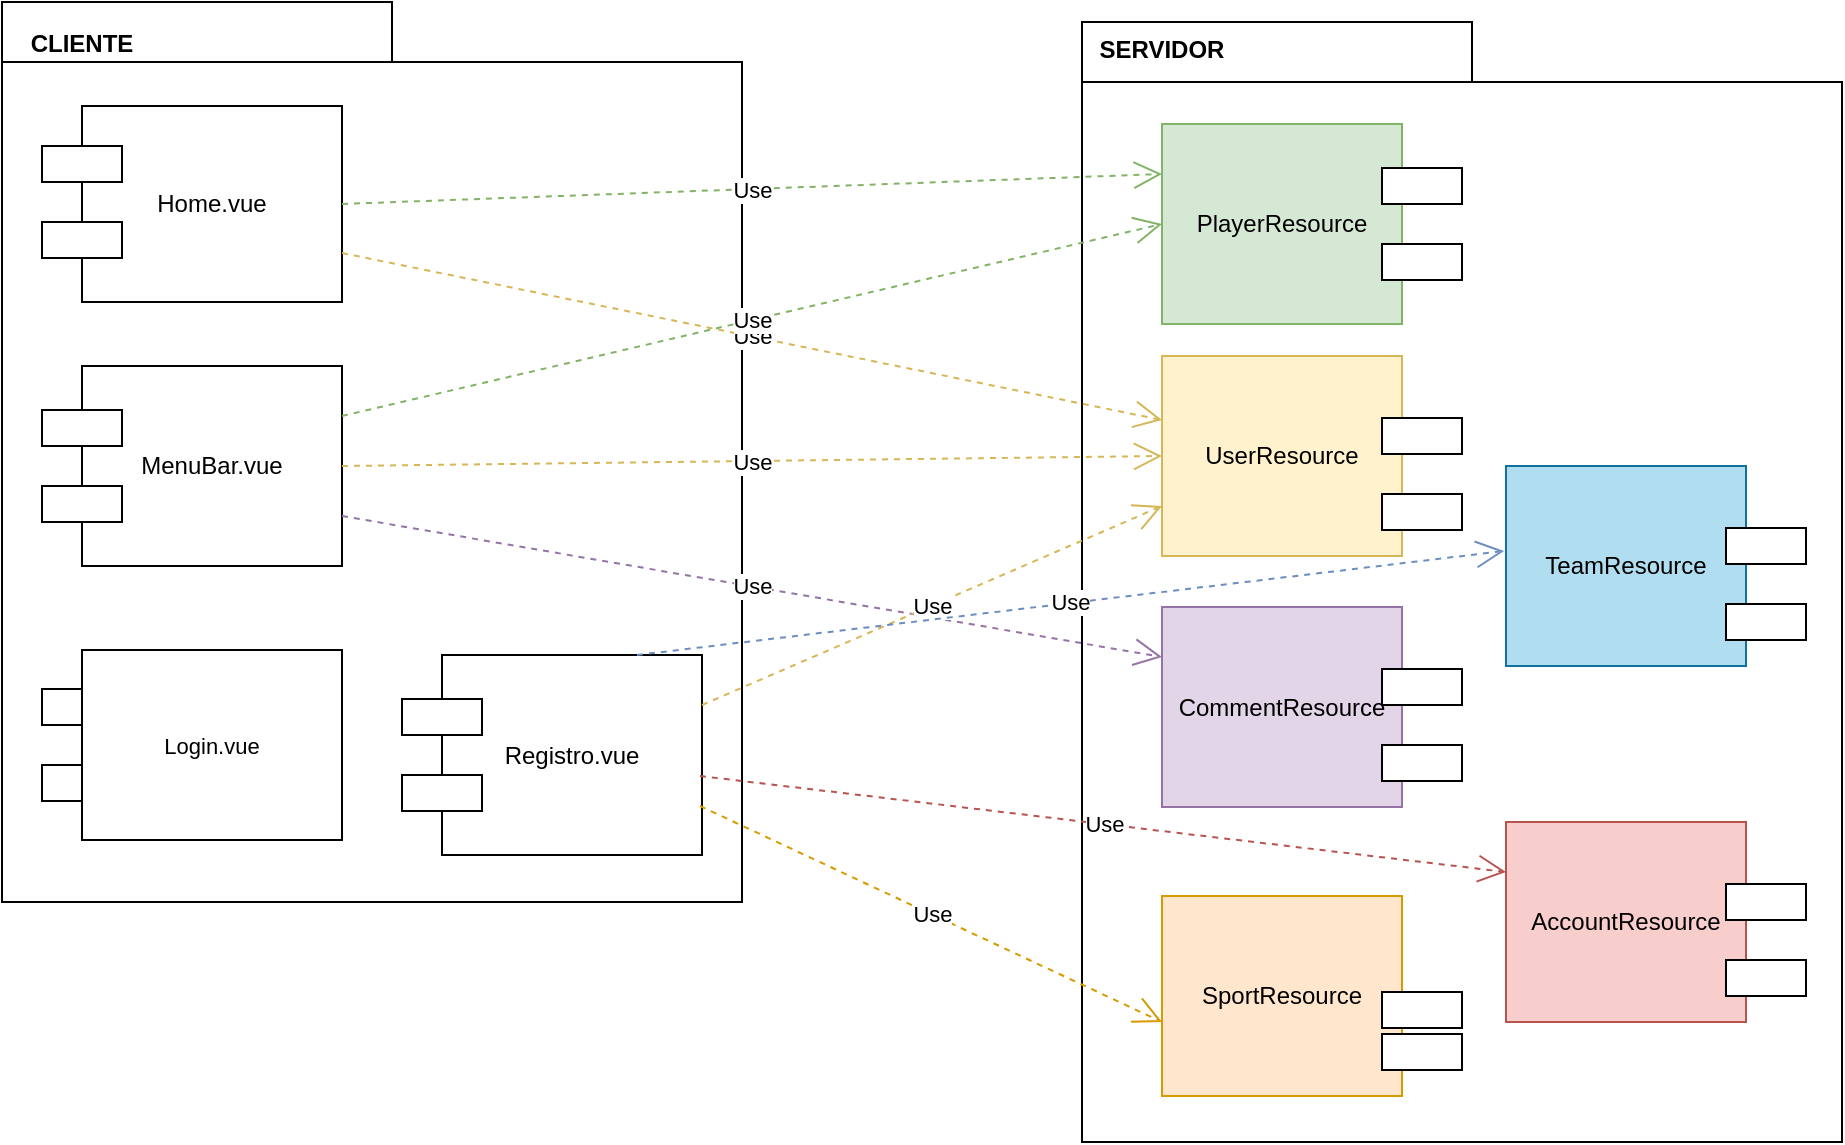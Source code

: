<mxfile version="10.7.5" type="device"><diagram id="qDRfGwPWwqNrgD3D_uTH" name="Page-1"><mxGraphModel dx="918" dy="1701" grid="1" gridSize="10" guides="1" tooltips="1" connect="1" arrows="1" fold="1" page="1" pageScale="1" pageWidth="827" pageHeight="1169" math="0" shadow="0"><root><mxCell id="0"/><mxCell id="1" parent="0"/><mxCell id="4OftyYT4Xu0uSEjtU4bf-14" value="" style="shape=folder;fontStyle=1;spacingTop=10;tabWidth=195;tabHeight=30;tabPosition=left;html=1;gradientColor=none;" parent="1" vertex="1"><mxGeometry x="540" y="-10" width="380" height="560" as="geometry"/></mxCell><mxCell id="4OftyYT4Xu0uSEjtU4bf-13" value="" style="shape=folder;fontStyle=1;spacingTop=10;tabWidth=195;tabHeight=30;tabPosition=left;html=1;gradientColor=none;" parent="1" vertex="1"><mxGeometry y="-20" width="370" height="450" as="geometry"/></mxCell><mxCell id="4OftyYT4Xu0uSEjtU4bf-1" value="Home.vue" style="rounded=0;whiteSpace=wrap;html=1;" parent="1" vertex="1"><mxGeometry x="40" y="32" width="130" height="98" as="geometry"/></mxCell><mxCell id="4OftyYT4Xu0uSEjtU4bf-12" value="Registro.vue" style="rounded=0;whiteSpace=wrap;html=1;" parent="1" vertex="1"><mxGeometry x="220" y="306.5" width="130" height="100" as="geometry"/></mxCell><mxCell id="4OftyYT4Xu0uSEjtU4bf-15" value="CLIENTE" style="text;align=center;fontStyle=1;verticalAlign=middle;spacingLeft=3;spacingRight=3;strokeColor=none;rotatable=0;points=[[0,0.5],[1,0.5]];portConstraint=eastwest;gradientColor=none;" parent="1" vertex="1"><mxGeometry y="-13" width="80" height="26" as="geometry"/></mxCell><mxCell id="4OftyYT4Xu0uSEjtU4bf-16" value="SERVIDOR" style="text;align=center;fontStyle=1;verticalAlign=middle;spacingLeft=3;spacingRight=3;strokeColor=none;rotatable=0;points=[[0,0.5],[1,0.5]];portConstraint=eastwest;gradientColor=none;" parent="1" vertex="1"><mxGeometry x="540" y="-10" width="80" height="26" as="geometry"/></mxCell><mxCell id="4OftyYT4Xu0uSEjtU4bf-37" style="edgeStyle=orthogonalEdgeStyle;rounded=0;orthogonalLoop=1;jettySize=auto;html=1;exitX=0.75;exitY=1;exitDx=0;exitDy=0;entryX=0.75;entryY=1;entryDx=0;entryDy=0;" parent="1" source="4OftyYT4Xu0uSEjtU4bf-27" target="4OftyYT4Xu0uSEjtU4bf-27" edge="1"><mxGeometry relative="1" as="geometry"><mxPoint x="110" y="415" as="targetPoint"/></mxGeometry></mxCell><mxCell id="4OftyYT4Xu0uSEjtU4bf-27" value="MenuBar.vue" style="rounded=0;whiteSpace=wrap;html=1;" parent="1" vertex="1"><mxGeometry x="40" y="162" width="130" height="100" as="geometry"/></mxCell><mxCell id="4OftyYT4Xu0uSEjtU4bf-60" value="UserResource" style="rounded=0;whiteSpace=wrap;html=1;fillColor=#fff2cc;strokeColor=#d6b656;" parent="1" vertex="1"><mxGeometry x="580" y="157" width="120" height="100" as="geometry"/></mxCell><mxCell id="4OftyYT4Xu0uSEjtU4bf-73" value="PlayerResource" style="rounded=0;whiteSpace=wrap;html=1;fillColor=#d5e8d4;strokeColor=#82b366;" parent="1" vertex="1"><mxGeometry x="580" y="41" width="120" height="100" as="geometry"/></mxCell><mxCell id="BBbeqQ1JuA1nMkCf6AvL-15" value="" style="verticalLabelPosition=bottom;verticalAlign=top;html=1;shape=mxgraph.basic.rect;fillColor=#ffffff;fillColor2=none;strokeColor=#000000;strokeWidth=1;size=20;indent=5;shadow=0;" vertex="1" parent="1"><mxGeometry x="20" y="52" width="40" height="18" as="geometry"/></mxCell><mxCell id="BBbeqQ1JuA1nMkCf6AvL-16" value="" style="verticalLabelPosition=bottom;verticalAlign=top;html=1;shape=mxgraph.basic.rect;fillColor=#ffffff;fillColor2=none;strokeColor=#000000;strokeWidth=1;size=20;indent=5;shadow=0;" vertex="1" parent="1"><mxGeometry x="20" y="90" width="40" height="18" as="geometry"/></mxCell><mxCell id="BBbeqQ1JuA1nMkCf6AvL-17" value="" style="verticalLabelPosition=bottom;verticalAlign=top;html=1;shape=mxgraph.basic.rect;fillColor=#ffffff;fillColor2=none;strokeColor=#000000;strokeWidth=1;size=20;indent=5;shadow=0;" vertex="1" parent="1"><mxGeometry x="200" y="328.5" width="40" height="18" as="geometry"/></mxCell><mxCell id="BBbeqQ1JuA1nMkCf6AvL-18" value="" style="verticalLabelPosition=bottom;verticalAlign=top;html=1;shape=mxgraph.basic.rect;fillColor=#ffffff;fillColor2=none;strokeColor=#000000;strokeWidth=1;size=20;indent=5;shadow=0;" vertex="1" parent="1"><mxGeometry x="200" y="366.5" width="40" height="18" as="geometry"/></mxCell><mxCell id="BBbeqQ1JuA1nMkCf6AvL-19" value="" style="verticalLabelPosition=bottom;verticalAlign=top;html=1;shape=mxgraph.basic.rect;fillColor=#ffffff;fillColor2=none;strokeColor=#000000;strokeWidth=1;size=20;indent=5;shadow=0;" vertex="1" parent="1"><mxGeometry x="20" y="184" width="40" height="18" as="geometry"/></mxCell><mxCell id="BBbeqQ1JuA1nMkCf6AvL-20" value="" style="verticalLabelPosition=bottom;verticalAlign=top;html=1;shape=mxgraph.basic.rect;fillColor=#ffffff;fillColor2=none;strokeColor=#000000;strokeWidth=1;size=20;indent=5;shadow=0;" vertex="1" parent="1"><mxGeometry x="20" y="222" width="40" height="18" as="geometry"/></mxCell><mxCell id="BBbeqQ1JuA1nMkCf6AvL-21" value="" style="verticalLabelPosition=bottom;verticalAlign=top;html=1;shape=mxgraph.basic.rect;fillColor=#ffffff;fillColor2=none;strokeColor=#000000;strokeWidth=1;size=20;indent=5;shadow=0;" vertex="1" parent="1"><mxGeometry x="20" y="323.5" width="40" height="18" as="geometry"/></mxCell><mxCell id="BBbeqQ1JuA1nMkCf6AvL-22" value="" style="verticalLabelPosition=bottom;verticalAlign=top;html=1;shape=mxgraph.basic.rect;fillColor=#ffffff;fillColor2=none;strokeColor=#000000;strokeWidth=1;size=20;indent=5;shadow=0;" vertex="1" parent="1"><mxGeometry x="20" y="361.5" width="40" height="18" as="geometry"/></mxCell><mxCell id="BBbeqQ1JuA1nMkCf6AvL-29" value="" style="verticalLabelPosition=bottom;verticalAlign=top;html=1;shape=mxgraph.basic.rect;fillColor=#ffffff;fillColor2=none;strokeColor=#000000;strokeWidth=1;size=20;indent=5;shadow=0;" vertex="1" parent="1"><mxGeometry x="690" y="63" width="40" height="18" as="geometry"/></mxCell><mxCell id="BBbeqQ1JuA1nMkCf6AvL-30" value="" style="verticalLabelPosition=bottom;verticalAlign=top;html=1;shape=mxgraph.basic.rect;fillColor=#ffffff;fillColor2=none;strokeColor=#000000;strokeWidth=1;size=20;indent=5;shadow=0;" vertex="1" parent="1"><mxGeometry x="690" y="101" width="40" height="18" as="geometry"/></mxCell><mxCell id="BBbeqQ1JuA1nMkCf6AvL-31" value="" style="verticalLabelPosition=bottom;verticalAlign=top;html=1;shape=mxgraph.basic.rect;fillColor=#ffffff;fillColor2=none;strokeColor=#000000;strokeWidth=1;size=20;indent=5;shadow=0;" vertex="1" parent="1"><mxGeometry x="690" y="188" width="40" height="18" as="geometry"/></mxCell><mxCell id="BBbeqQ1JuA1nMkCf6AvL-32" value="" style="verticalLabelPosition=bottom;verticalAlign=top;html=1;shape=mxgraph.basic.rect;fillColor=#ffffff;fillColor2=none;strokeColor=#000000;strokeWidth=1;size=20;indent=5;shadow=0;" vertex="1" parent="1"><mxGeometry x="690" y="226" width="40" height="18" as="geometry"/></mxCell><mxCell id="BBbeqQ1JuA1nMkCf6AvL-44" value="&lt;span style=&quot;font-size: 11px&quot;&gt;Login.vue&lt;/span&gt;" style="rounded=0;whiteSpace=wrap;html=1;" vertex="1" parent="1"><mxGeometry x="40" y="304" width="130" height="95" as="geometry"/></mxCell><mxCell id="BBbeqQ1JuA1nMkCf6AvL-54" value="CommentResource" style="rounded=0;whiteSpace=wrap;html=1;fillColor=#e1d5e7;strokeColor=#9673a6;" vertex="1" parent="1"><mxGeometry x="580" y="282.5" width="120" height="100" as="geometry"/></mxCell><mxCell id="BBbeqQ1JuA1nMkCf6AvL-55" value="" style="verticalLabelPosition=bottom;verticalAlign=top;html=1;shape=mxgraph.basic.rect;fillColor=#ffffff;fillColor2=none;strokeColor=#000000;strokeWidth=1;size=20;indent=5;shadow=0;" vertex="1" parent="1"><mxGeometry x="690" y="313.5" width="40" height="18" as="geometry"/></mxCell><mxCell id="BBbeqQ1JuA1nMkCf6AvL-56" value="" style="verticalLabelPosition=bottom;verticalAlign=top;html=1;shape=mxgraph.basic.rect;fillColor=#ffffff;fillColor2=none;strokeColor=#000000;strokeWidth=1;size=20;indent=5;shadow=0;" vertex="1" parent="1"><mxGeometry x="690" y="351.5" width="40" height="18" as="geometry"/></mxCell><mxCell id="BBbeqQ1JuA1nMkCf6AvL-61" value="Use" style="endArrow=open;endSize=12;dashed=1;html=1;fillColor=#d5e8d4;strokeColor=#82b366;exitX=1;exitY=0.5;exitDx=0;exitDy=0;entryX=0;entryY=0.25;entryDx=0;entryDy=0;" edge="1" parent="1" source="4OftyYT4Xu0uSEjtU4bf-1" target="4OftyYT4Xu0uSEjtU4bf-73"><mxGeometry width="160" relative="1" as="geometry"><mxPoint x="180" y="67" as="sourcePoint"/><mxPoint x="630" y="67" as="targetPoint"/></mxGeometry></mxCell><mxCell id="BBbeqQ1JuA1nMkCf6AvL-77" value="TeamResource&lt;br&gt;" style="rounded=0;whiteSpace=wrap;html=1;fillColor=#b1ddf0;strokeColor=#10739e;" vertex="1" parent="1"><mxGeometry x="752" y="212" width="120" height="100" as="geometry"/></mxCell><mxCell id="BBbeqQ1JuA1nMkCf6AvL-78" value="" style="verticalLabelPosition=bottom;verticalAlign=top;html=1;shape=mxgraph.basic.rect;fillColor2=none;strokeWidth=1;size=20;indent=5;shadow=0;" vertex="1" parent="1"><mxGeometry x="862" y="243" width="40" height="18" as="geometry"/></mxCell><mxCell id="BBbeqQ1JuA1nMkCf6AvL-79" value="" style="verticalLabelPosition=bottom;verticalAlign=top;html=1;shape=mxgraph.basic.rect;fillColor2=none;strokeWidth=1;size=20;indent=5;shadow=0;" vertex="1" parent="1"><mxGeometry x="862" y="281" width="40" height="18" as="geometry"/></mxCell><mxCell id="BBbeqQ1JuA1nMkCf6AvL-105" value="SportResource" style="rounded=0;whiteSpace=wrap;html=1;fillColor=#ffe6cc;strokeColor=#d79b00;" vertex="1" parent="1"><mxGeometry x="580" y="427" width="120" height="100" as="geometry"/></mxCell><mxCell id="BBbeqQ1JuA1nMkCf6AvL-106" value="" style="verticalLabelPosition=bottom;verticalAlign=top;html=1;shape=mxgraph.basic.rect;fillColor=#ffffff;fillColor2=none;strokeColor=#000000;strokeWidth=1;size=20;indent=5;shadow=0;" vertex="1" parent="1"><mxGeometry x="690" y="475" width="40" height="18" as="geometry"/></mxCell><mxCell id="BBbeqQ1JuA1nMkCf6AvL-107" value="" style="verticalLabelPosition=bottom;verticalAlign=top;html=1;shape=mxgraph.basic.rect;fillColor=#ffffff;fillColor2=none;strokeColor=#000000;strokeWidth=1;size=20;indent=5;shadow=0;" vertex="1" parent="1"><mxGeometry x="690" y="496" width="40" height="18" as="geometry"/></mxCell><mxCell id="BBbeqQ1JuA1nMkCf6AvL-108" value="AccountResource&lt;br&gt;" style="rounded=0;whiteSpace=wrap;html=1;fillColor=#f8cecc;strokeColor=#b85450;" vertex="1" parent="1"><mxGeometry x="752" y="390" width="120" height="100" as="geometry"/></mxCell><mxCell id="BBbeqQ1JuA1nMkCf6AvL-109" value="" style="verticalLabelPosition=bottom;verticalAlign=top;html=1;shape=mxgraph.basic.rect;fillColor2=none;strokeWidth=1;size=20;indent=5;shadow=0;" vertex="1" parent="1"><mxGeometry x="862" y="421" width="40" height="18" as="geometry"/></mxCell><mxCell id="BBbeqQ1JuA1nMkCf6AvL-110" value="" style="verticalLabelPosition=bottom;verticalAlign=top;html=1;shape=mxgraph.basic.rect;fillColor2=none;strokeWidth=1;size=20;indent=5;shadow=0;" vertex="1" parent="1"><mxGeometry x="862" y="459" width="40" height="18" as="geometry"/></mxCell><mxCell id="BBbeqQ1JuA1nMkCf6AvL-111" value="Use" style="endArrow=open;endSize=12;dashed=1;html=1;fillColor=#fff2cc;strokeColor=#d6b656;exitX=1;exitY=0.75;exitDx=0;exitDy=0;entryX=0;entryY=0.32;entryDx=0;entryDy=0;entryPerimeter=0;" edge="1" parent="1" source="4OftyYT4Xu0uSEjtU4bf-1" target="4OftyYT4Xu0uSEjtU4bf-60"><mxGeometry width="160" relative="1" as="geometry"><mxPoint x="180" y="91" as="sourcePoint"/><mxPoint x="590" y="107" as="targetPoint"/></mxGeometry></mxCell><mxCell id="BBbeqQ1JuA1nMkCf6AvL-112" value="Use" style="endArrow=open;endSize=12;dashed=1;html=1;fillColor=#d5e8d4;strokeColor=#82b366;exitX=1;exitY=0.25;exitDx=0;exitDy=0;entryX=0;entryY=0.5;entryDx=0;entryDy=0;" edge="1" parent="1" source="4OftyYT4Xu0uSEjtU4bf-27" target="4OftyYT4Xu0uSEjtU4bf-73"><mxGeometry width="160" relative="1" as="geometry"><mxPoint x="180" y="116" as="sourcePoint"/><mxPoint x="590" y="252" as="targetPoint"/></mxGeometry></mxCell><mxCell id="BBbeqQ1JuA1nMkCf6AvL-113" value="Use" style="endArrow=open;endSize=12;dashed=1;html=1;fillColor=#fff2cc;strokeColor=#d6b656;exitX=1;exitY=0.5;exitDx=0;exitDy=0;entryX=0;entryY=0.5;entryDx=0;entryDy=0;" edge="1" parent="1" source="4OftyYT4Xu0uSEjtU4bf-27" target="4OftyYT4Xu0uSEjtU4bf-60"><mxGeometry width="160" relative="1" as="geometry"><mxPoint x="180" y="197" as="sourcePoint"/><mxPoint x="590" y="132" as="targetPoint"/></mxGeometry></mxCell><mxCell id="BBbeqQ1JuA1nMkCf6AvL-114" value="Use" style="endArrow=open;endSize=12;dashed=1;html=1;fillColor=#e1d5e7;strokeColor=#9673a6;exitX=1;exitY=0.75;exitDx=0;exitDy=0;entryX=0;entryY=0.25;entryDx=0;entryDy=0;" edge="1" parent="1" source="4OftyYT4Xu0uSEjtU4bf-27" target="BBbeqQ1JuA1nMkCf6AvL-54"><mxGeometry width="160" relative="1" as="geometry"><mxPoint x="180" y="222" as="sourcePoint"/><mxPoint x="590" y="270" as="targetPoint"/></mxGeometry></mxCell><mxCell id="BBbeqQ1JuA1nMkCf6AvL-115" value="Use" style="endArrow=open;endSize=12;dashed=1;html=1;fillColor=#fff2cc;strokeColor=#d6b656;exitX=1;exitY=0.25;exitDx=0;exitDy=0;entryX=0;entryY=0.75;entryDx=0;entryDy=0;" edge="1" parent="1" source="4OftyYT4Xu0uSEjtU4bf-12" target="4OftyYT4Xu0uSEjtU4bf-60"><mxGeometry width="160" relative="1" as="geometry"><mxPoint x="180" y="247" as="sourcePoint"/><mxPoint x="590" y="382" as="targetPoint"/></mxGeometry></mxCell><mxCell id="BBbeqQ1JuA1nMkCf6AvL-116" value="Use" style="endArrow=open;endSize=12;dashed=1;html=1;fillColor=#f8cecc;strokeColor=#b85450;exitX=0.992;exitY=0.605;exitDx=0;exitDy=0;entryX=0;entryY=0.25;entryDx=0;entryDy=0;exitPerimeter=0;" edge="1" parent="1" source="4OftyYT4Xu0uSEjtU4bf-12" target="BBbeqQ1JuA1nMkCf6AvL-108"><mxGeometry width="160" relative="1" as="geometry"><mxPoint x="360" y="342" as="sourcePoint"/><mxPoint x="590" y="295" as="targetPoint"/></mxGeometry></mxCell><mxCell id="BBbeqQ1JuA1nMkCf6AvL-117" value="Use" style="endArrow=open;endSize=12;dashed=1;html=1;fillColor=#ffe6cc;strokeColor=#d79b00;exitX=0.992;exitY=0.885;exitDx=0;exitDy=0;entryX=0;entryY=0.5;entryDx=0;entryDy=0;exitPerimeter=0;" edge="1" parent="1"><mxGeometry width="160" relative="1" as="geometry"><mxPoint x="349" y="382" as="sourcePoint"/><mxPoint x="580" y="490" as="targetPoint"/></mxGeometry></mxCell><mxCell id="BBbeqQ1JuA1nMkCf6AvL-118" value="Use" style="endArrow=open;endSize=12;dashed=1;html=1;fillColor=#dae8fc;strokeColor=#6c8ebf;exitX=0.75;exitY=0;exitDx=0;exitDy=0;entryX=-0.008;entryY=0.425;entryDx=0;entryDy=0;entryPerimeter=0;" edge="1" parent="1" source="4OftyYT4Xu0uSEjtU4bf-12" target="BBbeqQ1JuA1nMkCf6AvL-77"><mxGeometry width="160" relative="1" as="geometry"><mxPoint x="360" y="367" as="sourcePoint"/><mxPoint x="590" y="680" as="targetPoint"/></mxGeometry></mxCell></root></mxGraphModel></diagram></mxfile>